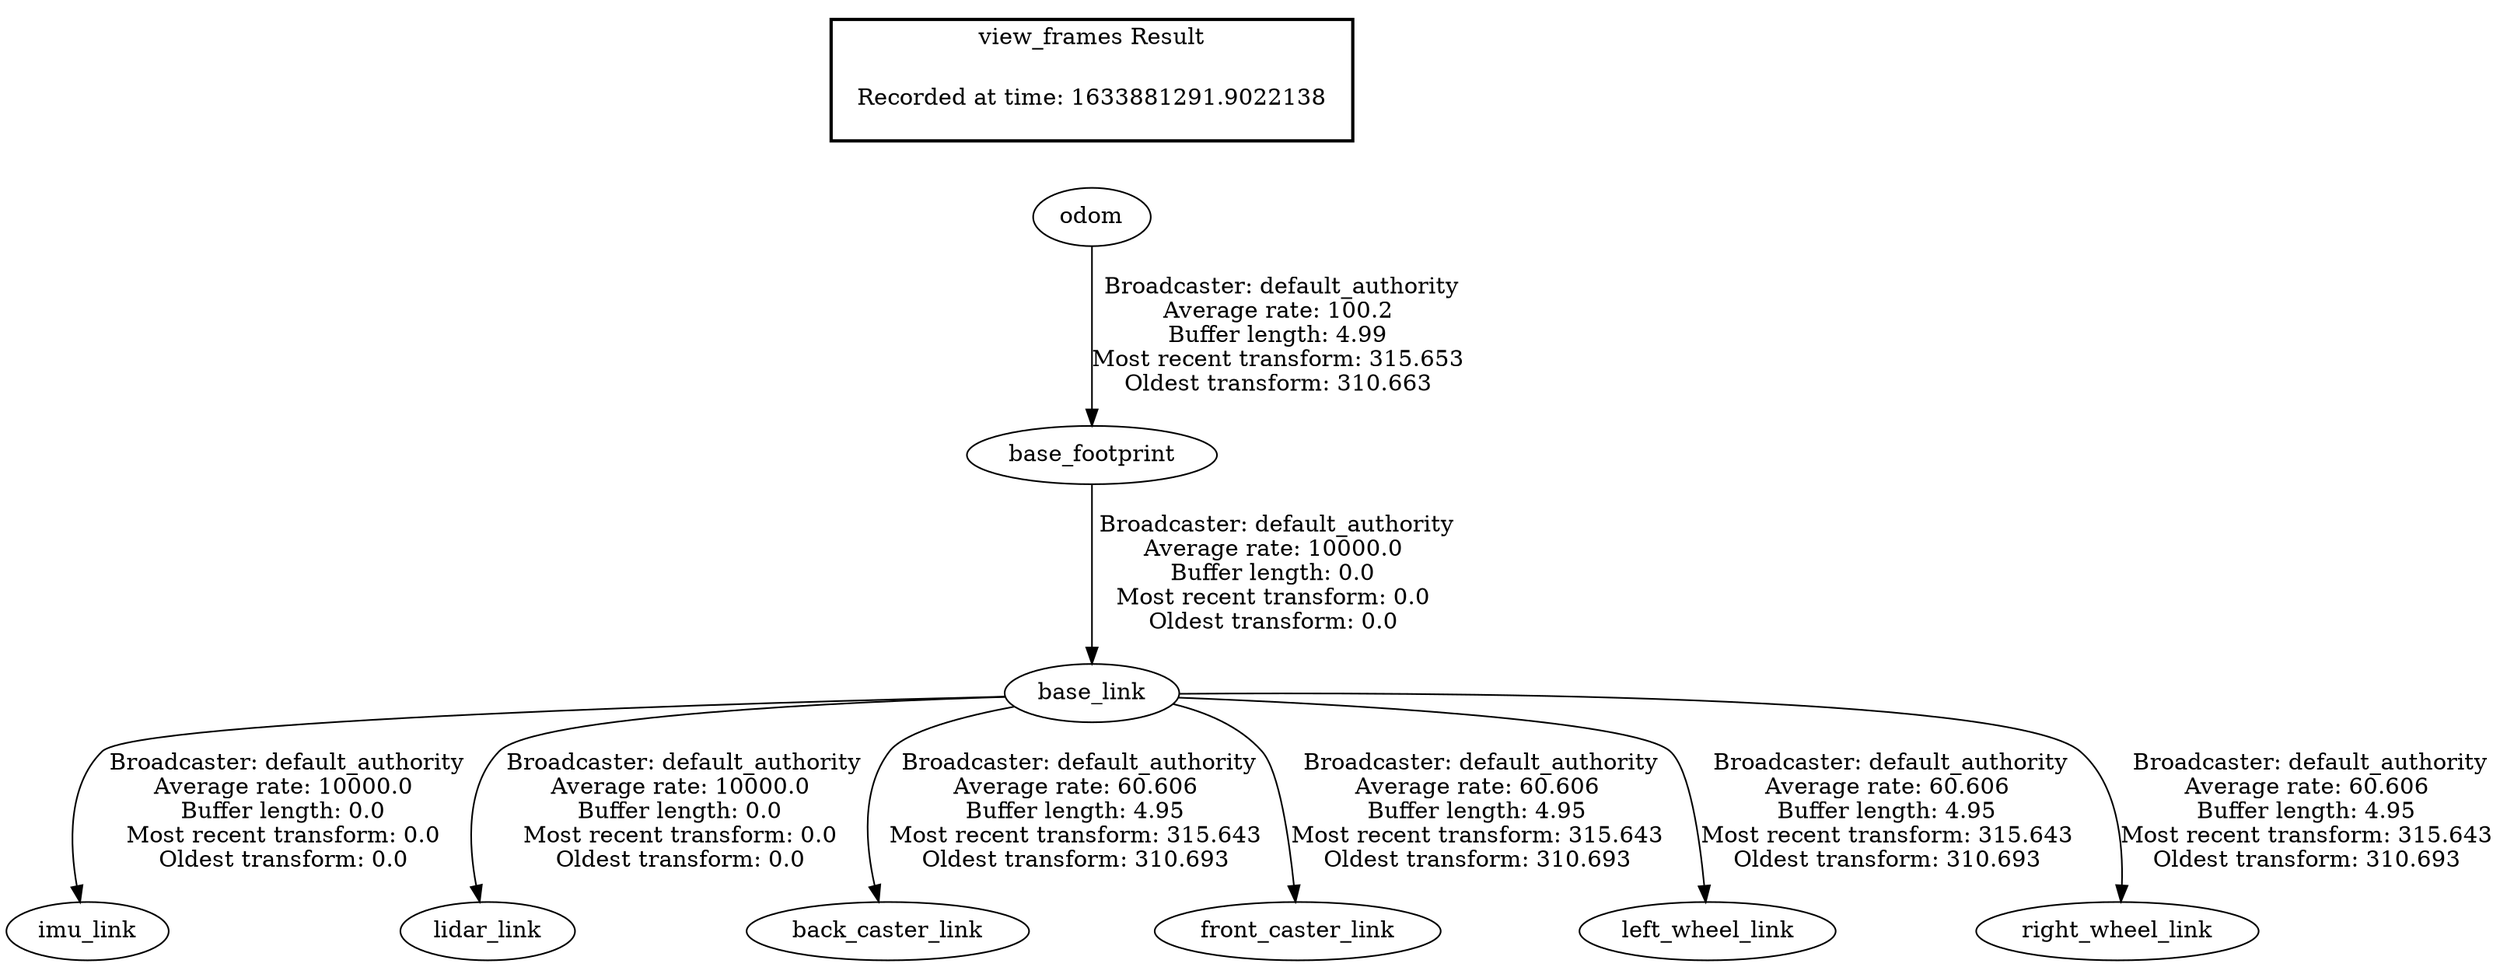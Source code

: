 digraph G {
"odom" -> "base_footprint"[label=" Broadcaster: default_authority\nAverage rate: 100.2\nBuffer length: 4.99\nMost recent transform: 315.653\nOldest transform: 310.663\n"];
"base_footprint" -> "base_link"[label=" Broadcaster: default_authority\nAverage rate: 10000.0\nBuffer length: 0.0\nMost recent transform: 0.0\nOldest transform: 0.0\n"];
"base_link" -> "imu_link"[label=" Broadcaster: default_authority\nAverage rate: 10000.0\nBuffer length: 0.0\nMost recent transform: 0.0\nOldest transform: 0.0\n"];
"base_link" -> "lidar_link"[label=" Broadcaster: default_authority\nAverage rate: 10000.0\nBuffer length: 0.0\nMost recent transform: 0.0\nOldest transform: 0.0\n"];
"base_link" -> "back_caster_link"[label=" Broadcaster: default_authority\nAverage rate: 60.606\nBuffer length: 4.95\nMost recent transform: 315.643\nOldest transform: 310.693\n"];
"base_link" -> "front_caster_link"[label=" Broadcaster: default_authority\nAverage rate: 60.606\nBuffer length: 4.95\nMost recent transform: 315.643\nOldest transform: 310.693\n"];
"base_link" -> "left_wheel_link"[label=" Broadcaster: default_authority\nAverage rate: 60.606\nBuffer length: 4.95\nMost recent transform: 315.643\nOldest transform: 310.693\n"];
"base_link" -> "right_wheel_link"[label=" Broadcaster: default_authority\nAverage rate: 60.606\nBuffer length: 4.95\nMost recent transform: 315.643\nOldest transform: 310.693\n"];
edge [style=invis];
 subgraph cluster_legend { style=bold; color=black; label ="view_frames Result";
"Recorded at time: 1633881291.9022138"[ shape=plaintext ] ;
}->"odom";
}